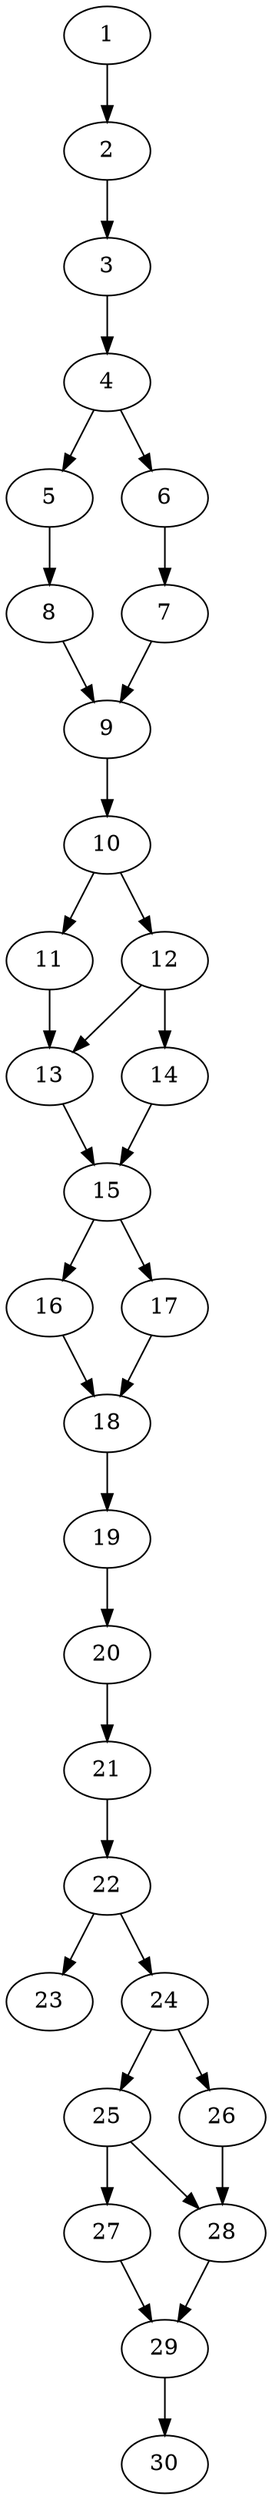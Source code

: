 // DAG automatically generated by daggen at Thu Oct  3 14:04:18 2019
// ./daggen --dot -n 30 --ccr 0.4 --fat 0.3 --regular 0.9 --density 0.7 --mindata 5242880 --maxdata 52428800 
digraph G {
  1 [size="68961280", alpha="0.18", expect_size="27584512"] 
  1 -> 2 [size ="27584512"]
  2 [size="29143040", alpha="0.11", expect_size="11657216"] 
  2 -> 3 [size ="11657216"]
  3 [size="13434880", alpha="0.19", expect_size="5373952"] 
  3 -> 4 [size ="5373952"]
  4 [size="54295040", alpha="0.07", expect_size="21718016"] 
  4 -> 5 [size ="21718016"]
  4 -> 6 [size ="21718016"]
  5 [size="80256000", alpha="0.04", expect_size="32102400"] 
  5 -> 8 [size ="32102400"]
  6 [size="110494720", alpha="0.17", expect_size="44197888"] 
  6 -> 7 [size ="44197888"]
  7 [size="89692160", alpha="0.12", expect_size="35876864"] 
  7 -> 9 [size ="35876864"]
  8 [size="122304000", alpha="0.00", expect_size="48921600"] 
  8 -> 9 [size ="48921600"]
  9 [size="125516800", alpha="0.19", expect_size="50206720"] 
  9 -> 10 [size ="50206720"]
  10 [size="110894080", alpha="0.01", expect_size="44357632"] 
  10 -> 11 [size ="44357632"]
  10 -> 12 [size ="44357632"]
  11 [size="54804480", alpha="0.17", expect_size="21921792"] 
  11 -> 13 [size ="21921792"]
  12 [size="41794560", alpha="0.01", expect_size="16717824"] 
  12 -> 13 [size ="16717824"]
  12 -> 14 [size ="16717824"]
  13 [size="103825920", alpha="0.05", expect_size="41530368"] 
  13 -> 15 [size ="41530368"]
  14 [size="98214400", alpha="0.16", expect_size="39285760"] 
  14 -> 15 [size ="39285760"]
  15 [size="21342720", alpha="0.04", expect_size="8537088"] 
  15 -> 16 [size ="8537088"]
  15 -> 17 [size ="8537088"]
  16 [size="46272000", alpha="0.17", expect_size="18508800"] 
  16 -> 18 [size ="18508800"]
  17 [size="31119360", alpha="0.11", expect_size="12447744"] 
  17 -> 18 [size ="12447744"]
  18 [size="102658560", alpha="0.11", expect_size="41063424"] 
  18 -> 19 [size ="41063424"]
  19 [size="104596480", alpha="0.19", expect_size="41838592"] 
  19 -> 20 [size ="41838592"]
  20 [size="101519360", alpha="0.05", expect_size="40607744"] 
  20 -> 21 [size ="40607744"]
  21 [size="105525760", alpha="0.20", expect_size="42210304"] 
  21 -> 22 [size ="42210304"]
  22 [size="86845440", alpha="0.17", expect_size="34738176"] 
  22 -> 23 [size ="34738176"]
  22 -> 24 [size ="34738176"]
  23 [size="94179840", alpha="0.15", expect_size="37671936"] 
  24 [size="122086400", alpha="0.00", expect_size="48834560"] 
  24 -> 25 [size ="48834560"]
  24 -> 26 [size ="48834560"]
  25 [size="95546880", alpha="0.16", expect_size="38218752"] 
  25 -> 27 [size ="38218752"]
  25 -> 28 [size ="38218752"]
  26 [size="117992960", alpha="0.09", expect_size="47197184"] 
  26 -> 28 [size ="47197184"]
  27 [size="100129280", alpha="0.14", expect_size="40051712"] 
  27 -> 29 [size ="40051712"]
  28 [size="46228480", alpha="0.19", expect_size="18491392"] 
  28 -> 29 [size ="18491392"]
  29 [size="111831040", alpha="0.02", expect_size="44732416"] 
  29 -> 30 [size ="44732416"]
  30 [size="107051520", alpha="0.02", expect_size="42820608"] 
}
